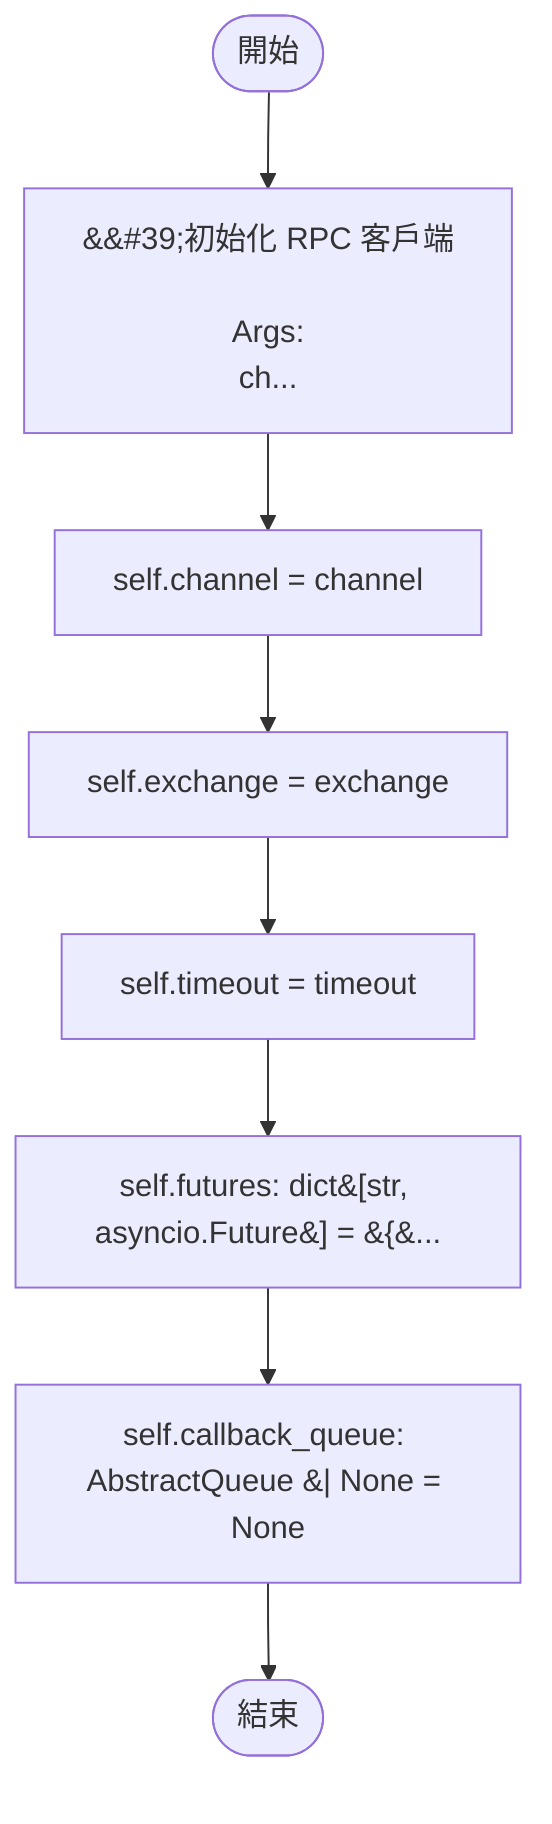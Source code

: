 flowchart TB
    n1([開始])
    n2([結束])
    n3[&amp;&#35;39;初始化 RPC 客戶端\n\n        Args:\n            ch...]
    n4[self.channel = channel]
    n5[self.exchange = exchange]
    n6[self.timeout = timeout]
    n7[self.futures: dict&#91;str, asyncio.Future&#93; = &#123;&...]
    n8[self.callback_queue: AbstractQueue &#124; None = None]
    n1 --> n3
    n3 --> n4
    n4 --> n5
    n5 --> n6
    n6 --> n7
    n7 --> n8
    n8 --> n2